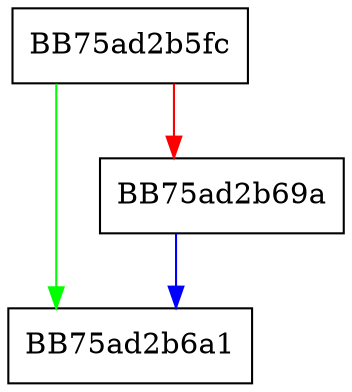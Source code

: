 digraph RawWriteHandler {
  node [shape="box"];
  graph [splines=ortho];
  BB75ad2b5fc -> BB75ad2b6a1 [color="green"];
  BB75ad2b5fc -> BB75ad2b69a [color="red"];
  BB75ad2b69a -> BB75ad2b6a1 [color="blue"];
}